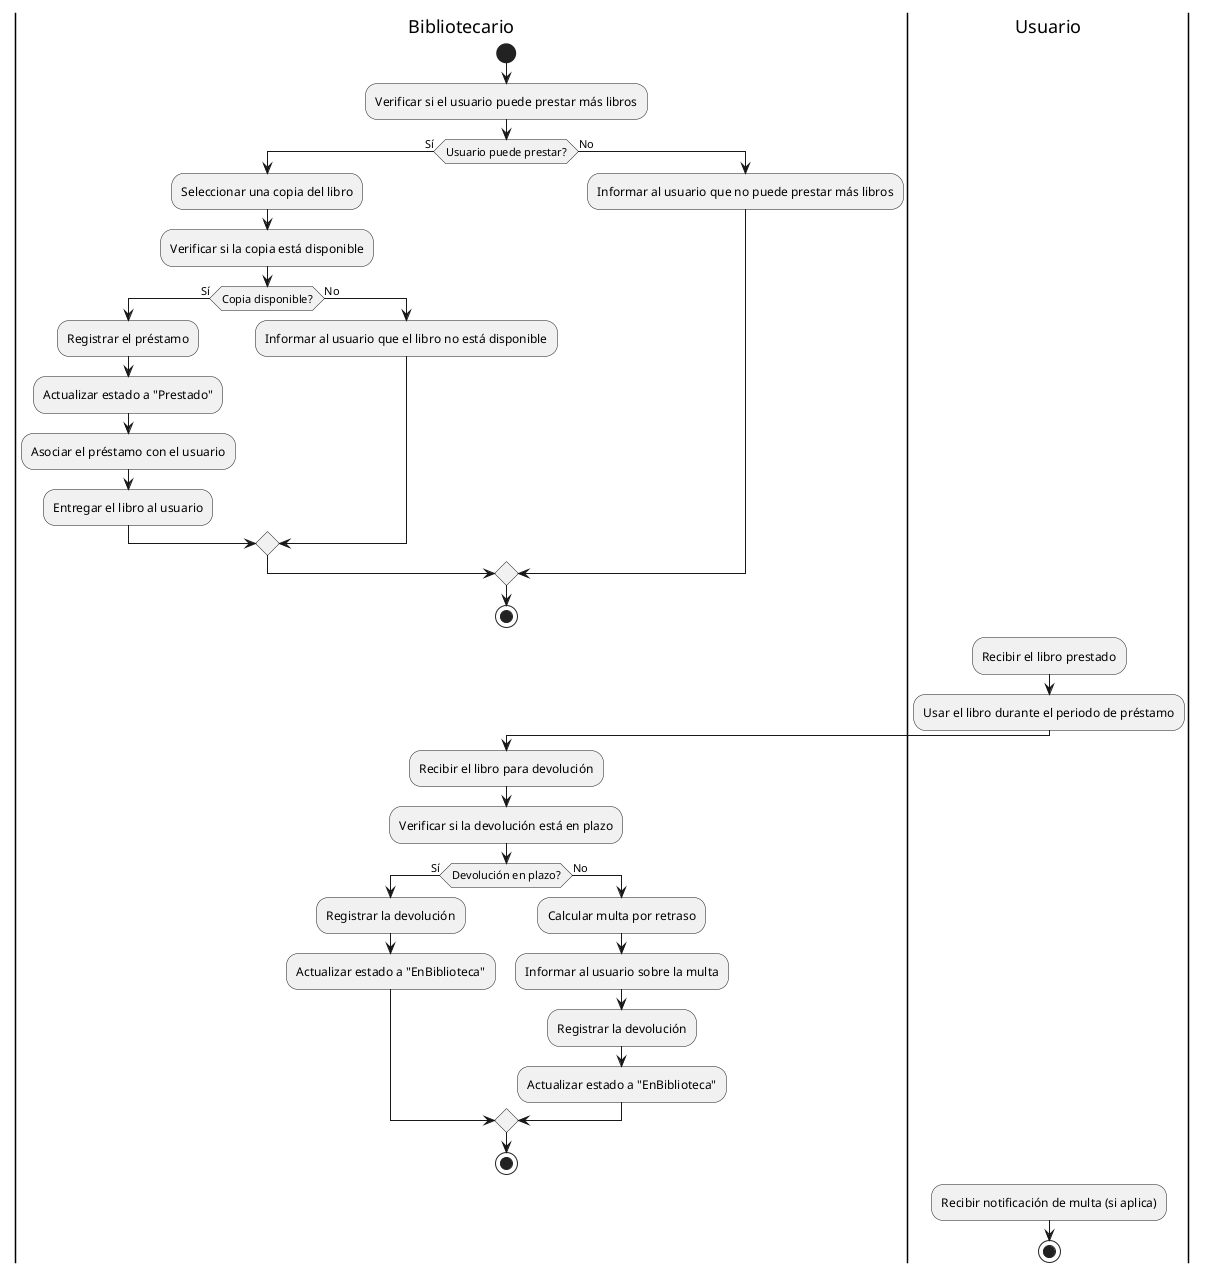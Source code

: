@startuml
|Bibliotecario|
start
:Verificar si el usuario puede prestar más libros;
if (Usuario puede prestar?) then (Sí)
    :Seleccionar una copia del libro;
    :Verificar si la copia está disponible;
    if (Copia disponible?) then (Sí)
        :Registrar el préstamo;
        :Actualizar estado a "Prestado";
        :Asociar el préstamo con el usuario;
        :Entregar el libro al usuario;
    else (No)
        :Informar al usuario que el libro no está disponible;
    endif
else (No)
    :Informar al usuario que no puede prestar más libros;
endif
stop

|Usuario|
:Recibir el libro prestado;
:Usar el libro durante el periodo de préstamo;

|Bibliotecario|
:Recibir el libro para devolución;
:Verificar si la devolución está en plazo;
if (Devolución en plazo?) then (Sí)
    :Registrar la devolución;
    :Actualizar estado a "EnBiblioteca";
else (No)
    :Calcular multa por retraso;
    :Informar al usuario sobre la multa;
    :Registrar la devolución;
    :Actualizar estado a "EnBiblioteca";
endif
stop

|Usuario|
:Recibir notificación de multa (si aplica);
stop
@enduml